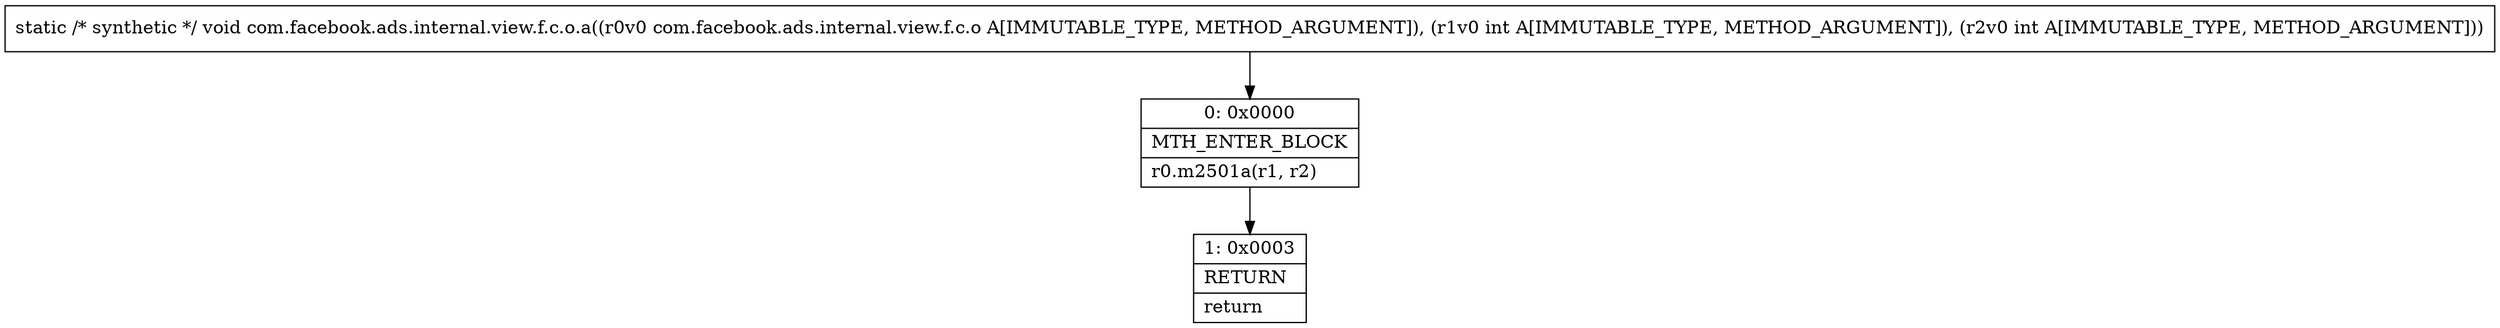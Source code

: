 digraph "CFG forcom.facebook.ads.internal.view.f.c.o.a(Lcom\/facebook\/ads\/internal\/view\/f\/c\/o;II)V" {
Node_0 [shape=record,label="{0\:\ 0x0000|MTH_ENTER_BLOCK\l|r0.m2501a(r1, r2)\l}"];
Node_1 [shape=record,label="{1\:\ 0x0003|RETURN\l|return\l}"];
MethodNode[shape=record,label="{static \/* synthetic *\/ void com.facebook.ads.internal.view.f.c.o.a((r0v0 com.facebook.ads.internal.view.f.c.o A[IMMUTABLE_TYPE, METHOD_ARGUMENT]), (r1v0 int A[IMMUTABLE_TYPE, METHOD_ARGUMENT]), (r2v0 int A[IMMUTABLE_TYPE, METHOD_ARGUMENT])) }"];
MethodNode -> Node_0;
Node_0 -> Node_1;
}

